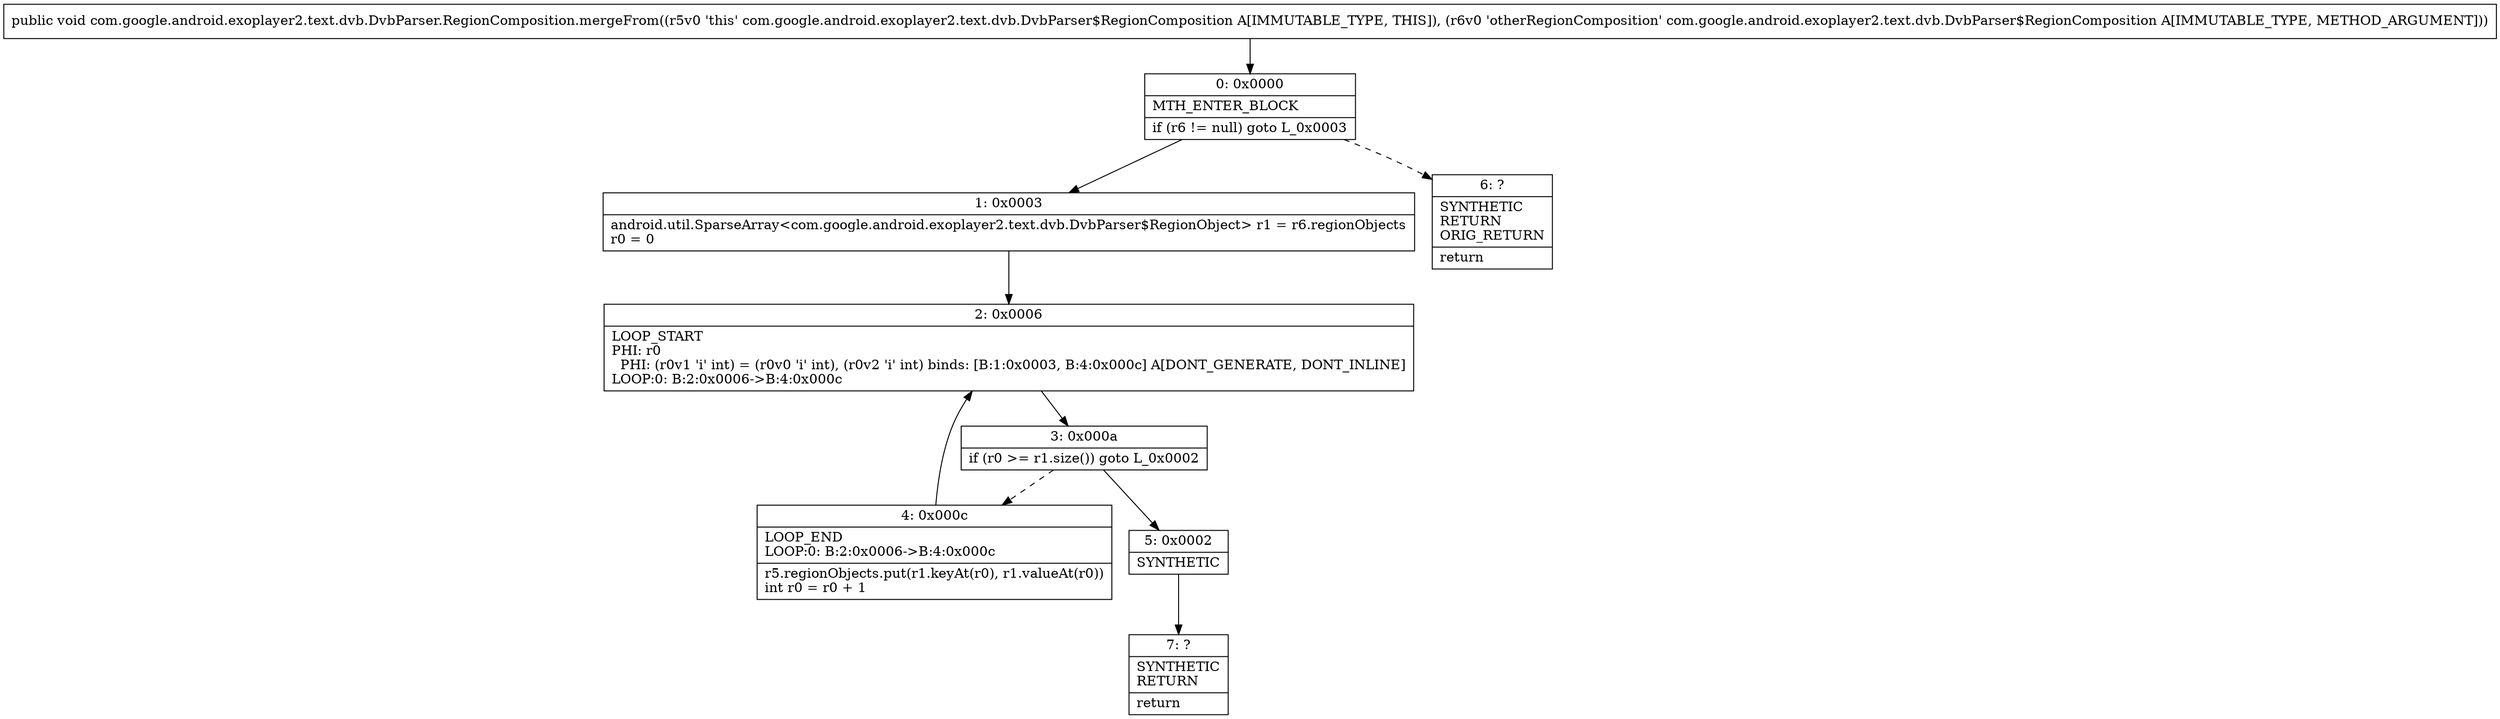 digraph "CFG forcom.google.android.exoplayer2.text.dvb.DvbParser.RegionComposition.mergeFrom(Lcom\/google\/android\/exoplayer2\/text\/dvb\/DvbParser$RegionComposition;)V" {
Node_0 [shape=record,label="{0\:\ 0x0000|MTH_ENTER_BLOCK\l|if (r6 != null) goto L_0x0003\l}"];
Node_1 [shape=record,label="{1\:\ 0x0003|android.util.SparseArray\<com.google.android.exoplayer2.text.dvb.DvbParser$RegionObject\> r1 = r6.regionObjects\lr0 = 0\l}"];
Node_2 [shape=record,label="{2\:\ 0x0006|LOOP_START\lPHI: r0 \l  PHI: (r0v1 'i' int) = (r0v0 'i' int), (r0v2 'i' int) binds: [B:1:0x0003, B:4:0x000c] A[DONT_GENERATE, DONT_INLINE]\lLOOP:0: B:2:0x0006\-\>B:4:0x000c\l}"];
Node_3 [shape=record,label="{3\:\ 0x000a|if (r0 \>= r1.size()) goto L_0x0002\l}"];
Node_4 [shape=record,label="{4\:\ 0x000c|LOOP_END\lLOOP:0: B:2:0x0006\-\>B:4:0x000c\l|r5.regionObjects.put(r1.keyAt(r0), r1.valueAt(r0))\lint r0 = r0 + 1\l}"];
Node_5 [shape=record,label="{5\:\ 0x0002|SYNTHETIC\l}"];
Node_6 [shape=record,label="{6\:\ ?|SYNTHETIC\lRETURN\lORIG_RETURN\l|return\l}"];
Node_7 [shape=record,label="{7\:\ ?|SYNTHETIC\lRETURN\l|return\l}"];
MethodNode[shape=record,label="{public void com.google.android.exoplayer2.text.dvb.DvbParser.RegionComposition.mergeFrom((r5v0 'this' com.google.android.exoplayer2.text.dvb.DvbParser$RegionComposition A[IMMUTABLE_TYPE, THIS]), (r6v0 'otherRegionComposition' com.google.android.exoplayer2.text.dvb.DvbParser$RegionComposition A[IMMUTABLE_TYPE, METHOD_ARGUMENT])) }"];
MethodNode -> Node_0;
Node_0 -> Node_1;
Node_0 -> Node_6[style=dashed];
Node_1 -> Node_2;
Node_2 -> Node_3;
Node_3 -> Node_4[style=dashed];
Node_3 -> Node_5;
Node_4 -> Node_2;
Node_5 -> Node_7;
}


